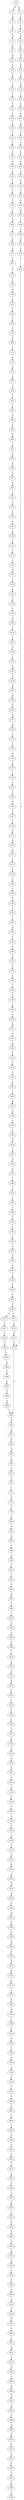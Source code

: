 strict digraph  {
	S0 -> S1 [ label = A ];
	S0 -> S2 [ label = A ];
	S1 -> S3 [ label = A ];
	S2 -> S4 [ label = T ];
	S3 -> S5 [ label = C ];
	S4 -> S6 [ label = T ];
	S5 -> S7 [ label = A ];
	S6 -> S8 [ label = G ];
	S7 -> S9 [ label = A ];
	S8 -> S10 [ label = A ];
	S9 -> S11 [ label = A ];
	S10 -> S12 [ label = A ];
	S11 -> S13 [ label = C ];
	S12 -> S14 [ label = C ];
	S13 -> S15 [ label = T ];
	S14 -> S16 [ label = T ];
	S15 -> S17 [ label = C ];
	S16 -> S18 [ label = G ];
	S17 -> S19 [ label = T ];
	S18 -> S20 [ label = C ];
	S19 -> S21 [ label = T ];
	S20 -> S22 [ label = C ];
	S21 -> S23 [ label = C ];
	S22 -> S24 [ label = G ];
	S23 -> S25 [ label = T ];
	S24 -> S26 [ label = A ];
	S25 -> S27 [ label = C ];
	S26 -> S28 [ label = G ];
	S27 -> S29 [ label = T ];
	S28 -> S30 [ label = G ];
	S29 -> S31 [ label = T ];
	S30 -> S32 [ label = C ];
	S31 -> S33 [ label = G ];
	S32 -> S34 [ label = A ];
	S33 -> S35 [ label = A ];
	S34 -> S36 [ label = T ];
	S35 -> S37 [ label = T ];
	S36 -> S38 [ label = A ];
	S37 -> S39 [ label = T ];
	S38 -> S40 [ label = G ];
	S39 -> S41 [ label = T ];
	S40 -> S42 [ label = A ];
	S41 -> S43 [ label = C ];
	S42 -> S44 [ label = A ];
	S43 -> S45 [ label = A ];
	S44 -> S46 [ label = T ];
	S45 -> S47 [ label = T ];
	S46 -> S48 [ label = G ];
	S47 -> S49 [ label = C ];
	S48 -> S50 [ label = T ];
	S49 -> S51 [ label = A ];
	S50 -> S52 [ label = C ];
	S51 -> S53 [ label = C ];
	S52 -> S54 [ label = T ];
	S53 -> S55 [ label = A ];
	S54 -> S56 [ label = G ];
	S55 -> S57 [ label = C ];
	S56 -> S58 [ label = T ];
	S57 -> S59 [ label = G ];
	S58 -> S60 [ label = A ];
	S59 -> S61 [ label = T ];
	S60 -> S62 [ label = A ];
	S61 -> S63 [ label = C ];
	S62 -> S64 [ label = A ];
	S63 -> S65 [ label = G ];
	S64 -> S66 [ label = G ];
	S65 -> S67 [ label = T ];
	S66 -> S68 [ label = A ];
	S67 -> S69 [ label = A ];
	S68 -> S70 [ label = A ];
	S69 -> S71 [ label = T ];
	S70 -> S72 [ label = G ];
	S71 -> S73 [ label = A ];
	S72 -> S74 [ label = C ];
	S73 -> S75 [ label = A ];
	S74 -> S76 [ label = A ];
	S75 -> S77 [ label = A ];
	S76 -> S78 [ label = T ];
	S77 -> S79 [ label = C ];
	S78 -> S80 [ label = C ];
	S79 -> S81 [ label = C ];
	S80 -> S82 [ label = A ];
	S81 -> S83 [ label = C ];
	S82 -> S84 [ label = G ];
	S83 -> S85 [ label = C ];
	S84 -> S86 [ label = T ];
	S85 -> S87 [ label = T ];
	S86 -> S88 [ label = T ];
	S87 -> S89 [ label = A ];
	S88 -> S90 [ label = G ];
	S89 -> S91 [ label = T ];
	S90 -> S92 [ label = T ];
	S91 -> S93 [ label = A ];
	S92 -> S94 [ label = G ];
	S93 -> S95 [ label = G ];
	S94 -> S96 [ label = A ];
	S95 -> S97 [ label = A ];
	S96 -> S98 [ label = T ];
	S97 -> S99 [ label = A ];
	S98 -> S100 [ label = C ];
	S99 -> S101 [ label = G ];
	S100 -> S102 [ label = G ];
	S101 -> S103 [ label = T ];
	S102 -> S104 [ label = G ];
	S103 -> S105 [ label = C ];
	S104 -> S106 [ label = G ];
	S105 -> S107 [ label = C ];
	S106 -> S108 [ label = C ];
	S107 -> S109 [ label = G ];
	S108 -> S110 [ label = T ];
	S109 -> S111 [ label = A ];
	S110 -> S112 [ label = G ];
	S111 -> S113 [ label = C ];
	S112 -> S114 [ label = A ];
	S113 -> S115 [ label = C ];
	S114 -> S116 [ label = C ];
	S115 -> S117 [ label = A ];
	S116 -> S118 [ label = G ];
	S117 -> S119 [ label = G ];
	S118 -> S120 [ label = C ];
	S119 -> S121 [ label = A ];
	S120 -> S122 [ label = G ];
	S121 -> S123 [ label = G ];
	S122 -> S124 [ label = G ];
	S123 -> S125 [ label = C ];
	S124 -> S126 [ label = A ];
	S125 -> S127 [ label = G ];
	S126 -> S128 [ label = A ];
	S127 -> S129 [ label = T ];
	S128 -> S130 [ label = G ];
	S129 -> S131 [ label = C ];
	S130 -> S132 [ label = A ];
	S131 -> S133 [ label = C ];
	S132 -> S134 [ label = C ];
	S133 -> S135 [ label = T ];
	S134 -> S136 [ label = G ];
	S135 -> S137 [ label = G ];
	S136 -> S138 [ label = C ];
	S137 -> S139 [ label = A ];
	S138 -> S140 [ label = C ];
	S139 -> S141 [ label = A ];
	S140 -> S142 [ label = G ];
	S141 -> S143 [ label = G ];
	S142 -> S144 [ label = C ];
	S143 -> S145 [ label = A ];
	S144 -> S146 [ label = G ];
	S145 -> S147 [ label = G ];
	S146 -> S148 [ label = A ];
	S147 -> S149 [ label = A ];
	S148 -> S150 [ label = A ];
	S149 -> S151 [ label = C ];
	S150 -> S152 [ label = A ];
	S151 -> S153 [ label = T ];
	S152 -> S154 [ label = A ];
	S153 -> S155 [ label = G ];
	S154 -> S156 [ label = A ];
	S155 -> S157 [ label = G ];
	S156 -> S158 [ label = A ];
	S157 -> S159 [ label = T ];
	S158 -> S160 [ label = G ];
	S159 -> S161 [ label = T ];
	S160 -> S162 [ label = A ];
	S161 -> S163 [ label = T ];
	S162 -> S164 [ label = A ];
	S163 -> S165 [ label = G ];
	S164 -> S166 [ label = G ];
	S165 -> S167 [ label = G ];
	S166 -> S168 [ label = A ];
	S167 -> S169 [ label = T ];
	S168 -> S170 [ label = G ];
	S169 -> S171 [ label = A ];
	S170 -> S172 [ label = A ];
	S171 -> S173 [ label = A ];
	S172 -> S174 [ label = G ];
	S173 -> S175 [ label = G ];
	S174 -> S176 [ label = G ];
	S175 -> S177 [ label = T ];
	S176 -> S178 [ label = A ];
	S177 -> S179 [ label = T ];
	S178 -> S180 [ label = C ];
	S179 -> S181 [ label = C ];
	S180 -> S182 [ label = A ];
	S181 -> S183 [ label = T ];
	S182 -> S184 [ label = C ];
	S183 -> S185 [ label = G ];
	S184 -> S186 [ label = G ];
	S185 -> S187 [ label = T ];
	S186 -> S188 [ label = G ];
	S187 -> S189 [ label = C ];
	S188 -> S190 [ label = T ];
	S189 -> S191 [ label = A ];
	S190 -> S192 [ label = G ];
	S191 -> S193 [ label = T ];
	S192 -> S194 [ label = A ];
	S193 -> S195 [ label = G ];
	S194 -> S196 [ label = C ];
	S195 -> S197 [ label = G ];
	S196 -> S198 [ label = C ];
	S197 -> S199 [ label = T ];
	S198 -> S200 [ label = G ];
	S199 -> S201 [ label = T ];
	S200 -> S202 [ label = T ];
	S201 -> S203 [ label = T ];
	S202 -> S204 [ label = G ];
	S203 -> S205 [ label = T ];
	S204 -> S206 [ label = T ];
	S205 -> S207 [ label = G ];
	S206 -> S208 [ label = A ];
	S207 -> S209 [ label = G ];
	S208 -> S210 [ label = G ];
	S209 -> S211 [ label = A ];
	S210 -> S212 [ label = A ];
	S211 -> S213 [ label = G ];
	S212 -> S214 [ label = G ];
	S213 -> S215 [ label = A ];
	S214 -> S216 [ label = A ];
	S215 -> S217 [ label = C ];
	S216 -> S218 [ label = C ];
	S217 -> S219 [ label = C ];
	S218 -> S220 [ label = A ];
	S219 -> S221 [ label = C ];
	S220 -> S222 [ label = A ];
	S221 -> S223 [ label = C ];
	S222 -> S224 [ label = T ];
	S223 -> S225 [ label = T ];
	S224 -> S226 [ label = C ];
	S225 -> S227 [ label = A ];
	S226 -> S228 [ label = A ];
	S227 -> S229 [ label = G ];
	S228 -> S230 [ label = A ];
	S229 -> S231 [ label = G ];
	S230 -> S232 [ label = A ];
	S231 -> S233 [ label = C ];
	S232 -> S234 [ label = G ];
	S233 -> S235 [ label = G ];
	S234 -> S236 [ label = C ];
	S235 -> S237 [ label = T ];
	S236 -> S238 [ label = T ];
	S237 -> S239 [ label = C ];
	S238 -> S240 [ label = G ];
	S239 -> S241 [ label = G ];
	S240 -> S242 [ label = A ];
	S241 -> S243 [ label = C ];
	S242 -> S244 [ label = A ];
	S243 -> S245 [ label = T ];
	S244 -> S246 [ label = A ];
	S245 -> S247 [ label = T ];
	S246 -> S248 [ label = A ];
	S247 -> S249 [ label = C ];
	S248 -> S250 [ label = C ];
	S249 -> S251 [ label = A ];
	S250 -> S252 [ label = A ];
	S251 -> S253 [ label = C ];
	S252 -> S254 [ label = A ];
	S253 -> S255 [ label = A ];
	S254 -> S256 [ label = A ];
	S255 -> S257 [ label = A ];
	S256 -> S258 [ label = C ];
	S257 -> S259 [ label = C ];
	S258 -> S260 [ label = A ];
	S259 -> S261 [ label = C ];
	S260 -> S262 [ label = A ];
	S261 -> S263 [ label = T ];
	S262 -> S264 [ label = G ];
	S263 -> S265 [ label = C ];
	S264 -> S266 [ label = T ];
	S265 -> S267 [ label = T ];
	S266 -> S268 [ label = A ];
	S267 -> S269 [ label = T ];
	S268 -> S270 [ label = A ];
	S269 -> S271 [ label = T ];
	S269 -> S272 [ label = A ];
	S270 -> S273 [ label = G ];
	S271 -> S274 [ label = C ];
	S272 -> S275 [ label = C ];
	S273 -> S276 [ label = C ];
	S274 -> S277 [ label = T ];
	S275 -> S278 [ label = C ];
	S276 -> S279 [ label = G ];
	S277 -> S56 [ label = G ];
	S278 -> S280 [ label = T ];
	S279 -> S281 [ label = G ];
	S280 -> S282 [ label = T ];
	S281 -> S283 [ label = T ];
	S282 -> S284 [ label = A ];
	S283 -> S285 [ label = A ];
	S284 -> S286 [ label = G ];
	S286 -> S287 [ label = C ];
	S287 -> S288 [ label = T ];
	S288 -> S289 [ label = G ];
	S289 -> S58 [ label = T ];
}
